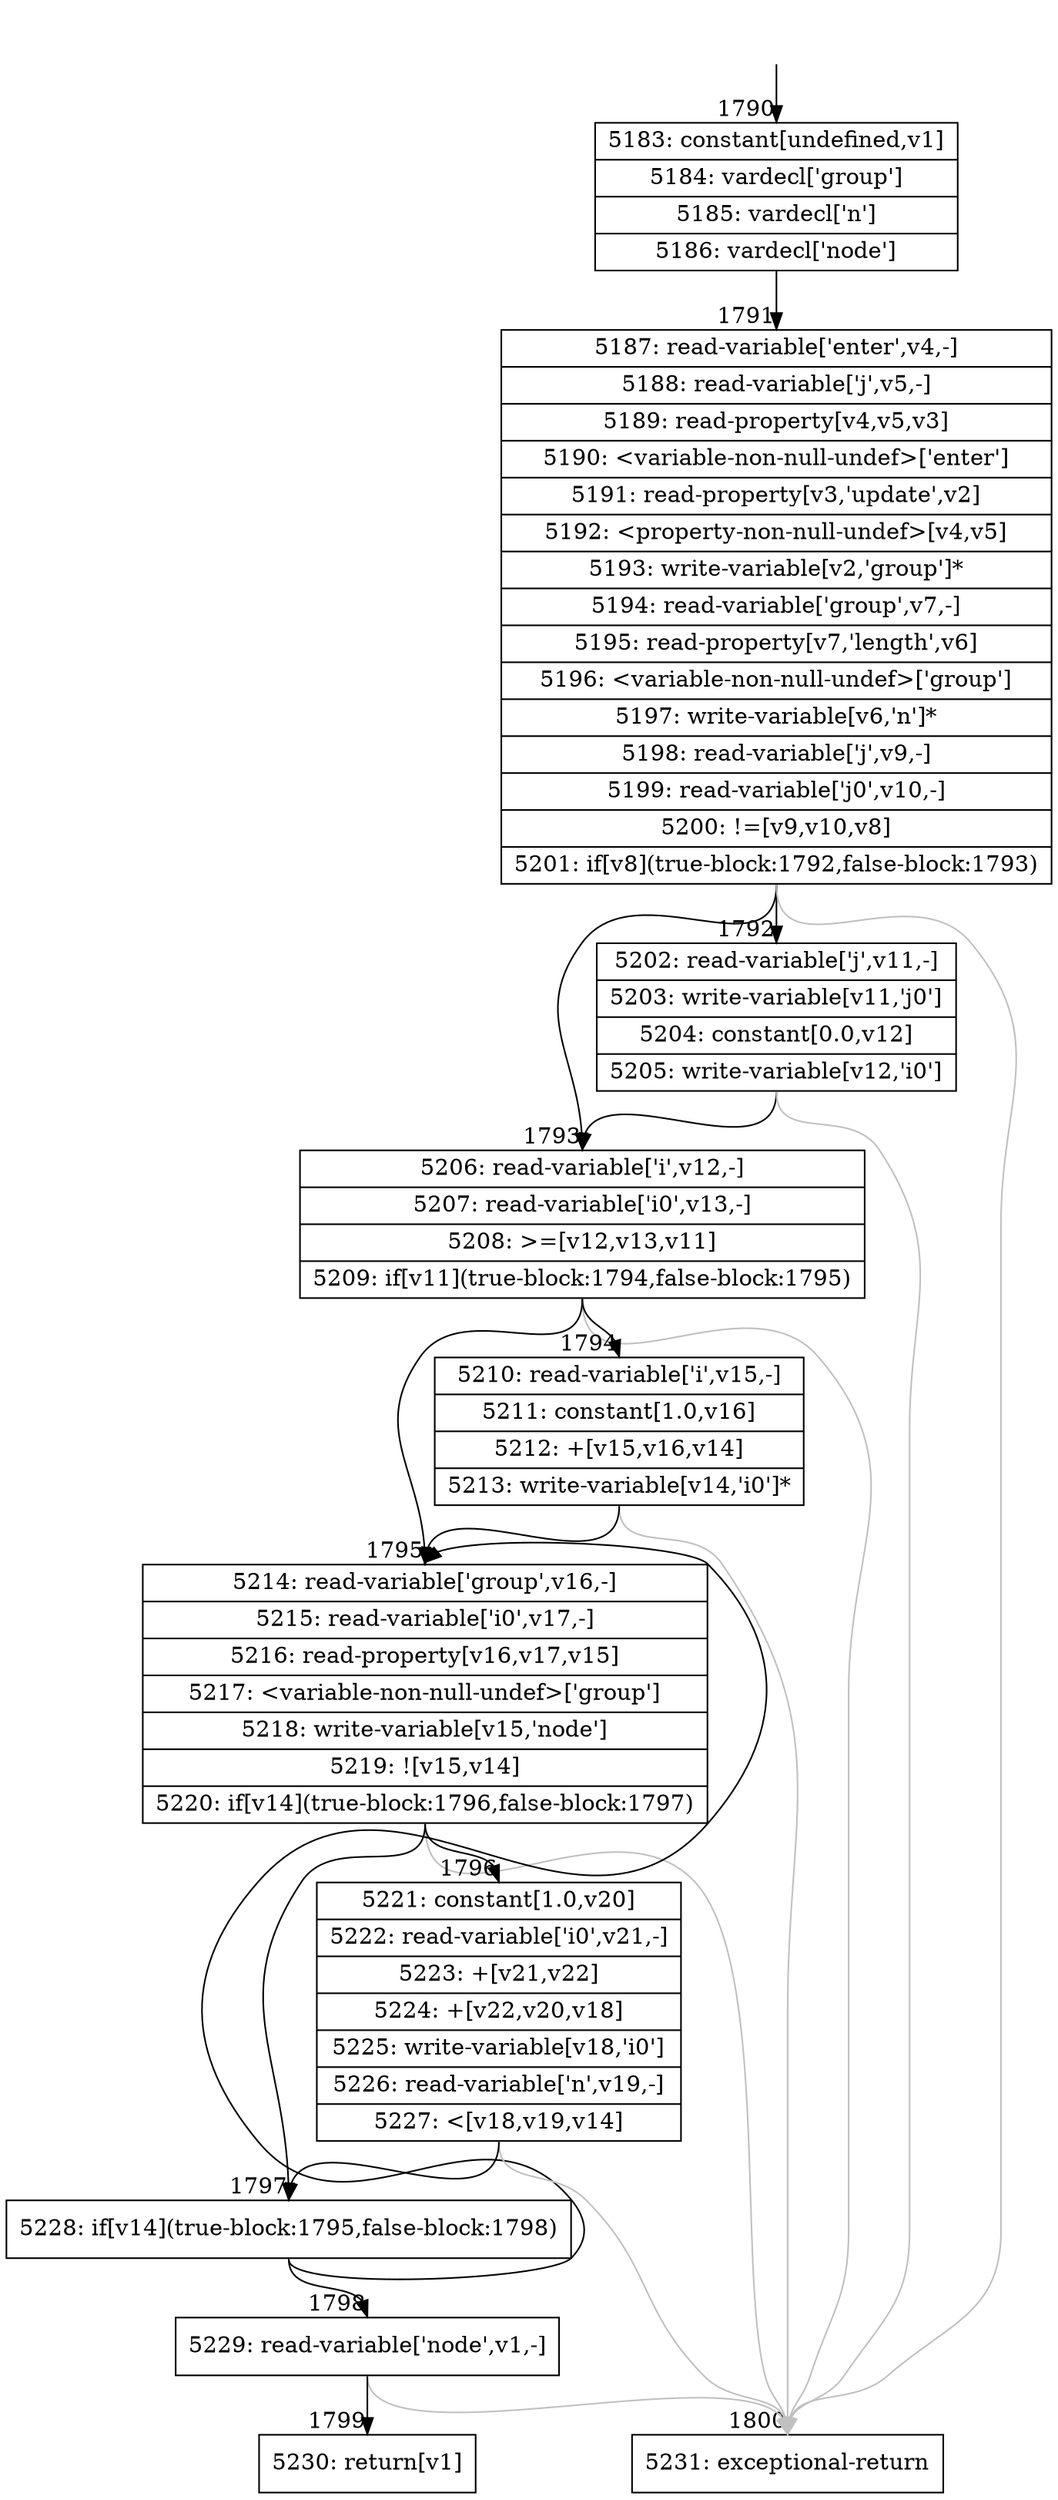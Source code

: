 digraph {
rankdir="TD"
BB_entry176[shape=none,label=""];
BB_entry176 -> BB1790 [tailport=s, headport=n, headlabel="    1790"]
BB1790 [shape=record label="{5183: constant[undefined,v1]|5184: vardecl['group']|5185: vardecl['n']|5186: vardecl['node']}" ] 
BB1790 -> BB1791 [tailport=s, headport=n, headlabel="      1791"]
BB1791 [shape=record label="{5187: read-variable['enter',v4,-]|5188: read-variable['j',v5,-]|5189: read-property[v4,v5,v3]|5190: \<variable-non-null-undef\>['enter']|5191: read-property[v3,'update',v2]|5192: \<property-non-null-undef\>[v4,v5]|5193: write-variable[v2,'group']*|5194: read-variable['group',v7,-]|5195: read-property[v7,'length',v6]|5196: \<variable-non-null-undef\>['group']|5197: write-variable[v6,'n']*|5198: read-variable['j',v9,-]|5199: read-variable['j0',v10,-]|5200: !=[v9,v10,v8]|5201: if[v8](true-block:1792,false-block:1793)}" ] 
BB1791 -> BB1792 [tailport=s, headport=n, headlabel="      1792"]
BB1791 -> BB1793 [tailport=s, headport=n, headlabel="      1793"]
BB1791 -> BB1800 [tailport=s, headport=n, color=gray, headlabel="      1800"]
BB1792 [shape=record label="{5202: read-variable['j',v11,-]|5203: write-variable[v11,'j0']|5204: constant[0.0,v12]|5205: write-variable[v12,'i0']}" ] 
BB1792 -> BB1793 [tailport=s, headport=n]
BB1792 -> BB1800 [tailport=s, headport=n, color=gray]
BB1793 [shape=record label="{5206: read-variable['i',v12,-]|5207: read-variable['i0',v13,-]|5208: \>=[v12,v13,v11]|5209: if[v11](true-block:1794,false-block:1795)}" ] 
BB1793 -> BB1794 [tailport=s, headport=n, headlabel="      1794"]
BB1793 -> BB1795 [tailport=s, headport=n, headlabel="      1795"]
BB1793 -> BB1800 [tailport=s, headport=n, color=gray]
BB1794 [shape=record label="{5210: read-variable['i',v15,-]|5211: constant[1.0,v16]|5212: +[v15,v16,v14]|5213: write-variable[v14,'i0']*}" ] 
BB1794 -> BB1795 [tailport=s, headport=n]
BB1794 -> BB1800 [tailport=s, headport=n, color=gray]
BB1795 [shape=record label="{5214: read-variable['group',v16,-]|5215: read-variable['i0',v17,-]|5216: read-property[v16,v17,v15]|5217: \<variable-non-null-undef\>['group']|5218: write-variable[v15,'node']|5219: ![v15,v14]|5220: if[v14](true-block:1796,false-block:1797)}" ] 
BB1795 -> BB1797 [tailport=s, headport=n, headlabel="      1797"]
BB1795 -> BB1796 [tailport=s, headport=n, headlabel="      1796"]
BB1795 -> BB1800 [tailport=s, headport=n, color=gray]
BB1796 [shape=record label="{5221: constant[1.0,v20]|5222: read-variable['i0',v21,-]|5223: +[v21,v22]|5224: +[v22,v20,v18]|5225: write-variable[v18,'i0']|5226: read-variable['n',v19,-]|5227: \<[v18,v19,v14]}" ] 
BB1796 -> BB1797 [tailport=s, headport=n]
BB1796 -> BB1800 [tailport=s, headport=n, color=gray]
BB1797 [shape=record label="{5228: if[v14](true-block:1795,false-block:1798)}" ] 
BB1797 -> BB1795 [tailport=s, headport=n]
BB1797 -> BB1798 [tailport=s, headport=n, headlabel="      1798"]
BB1798 [shape=record label="{5229: read-variable['node',v1,-]}" ] 
BB1798 -> BB1799 [tailport=s, headport=n, headlabel="      1799"]
BB1798 -> BB1800 [tailport=s, headport=n, color=gray]
BB1799 [shape=record label="{5230: return[v1]}" ] 
BB1800 [shape=record label="{5231: exceptional-return}" ] 
//#$~ 1037
}
